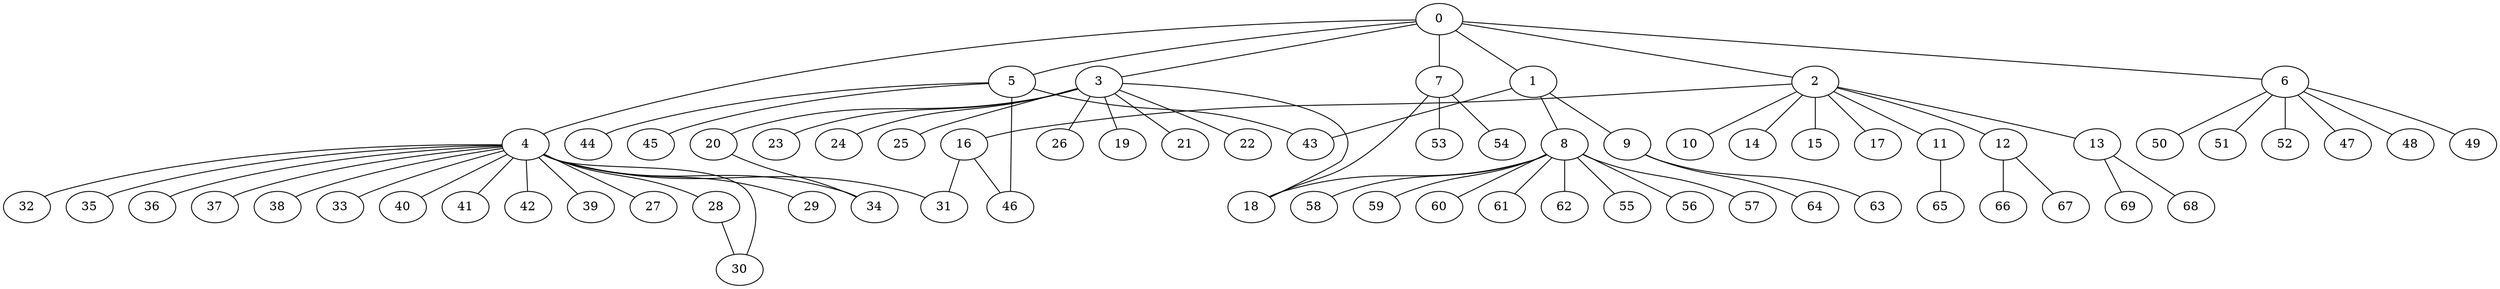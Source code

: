 
graph graphname {
    0 -- 1
0 -- 2
0 -- 3
0 -- 4
0 -- 5
0 -- 6
0 -- 7
1 -- 8
1 -- 9
1 -- 43
2 -- 10
2 -- 11
2 -- 12
2 -- 13
2 -- 14
2 -- 15
2 -- 16
2 -- 17
3 -- 18
3 -- 19
3 -- 20
3 -- 21
3 -- 22
3 -- 23
3 -- 24
3 -- 25
3 -- 26
4 -- 32
4 -- 34
4 -- 35
4 -- 36
4 -- 37
4 -- 38
4 -- 33
4 -- 40
4 -- 41
4 -- 42
4 -- 39
4 -- 27
4 -- 28
4 -- 29
4 -- 30
4 -- 31
5 -- 43
5 -- 44
5 -- 45
5 -- 46
6 -- 47
6 -- 48
6 -- 49
6 -- 50
6 -- 51
6 -- 52
7 -- 53
7 -- 54
7 -- 18
8 -- 55
8 -- 56
8 -- 57
8 -- 58
8 -- 59
8 -- 60
8 -- 61
8 -- 62
8 -- 18
9 -- 64
9 -- 63
11 -- 65
12 -- 67
12 -- 66
13 -- 68
13 -- 69
16 -- 31
16 -- 46
20 -- 34
28 -- 30

}
